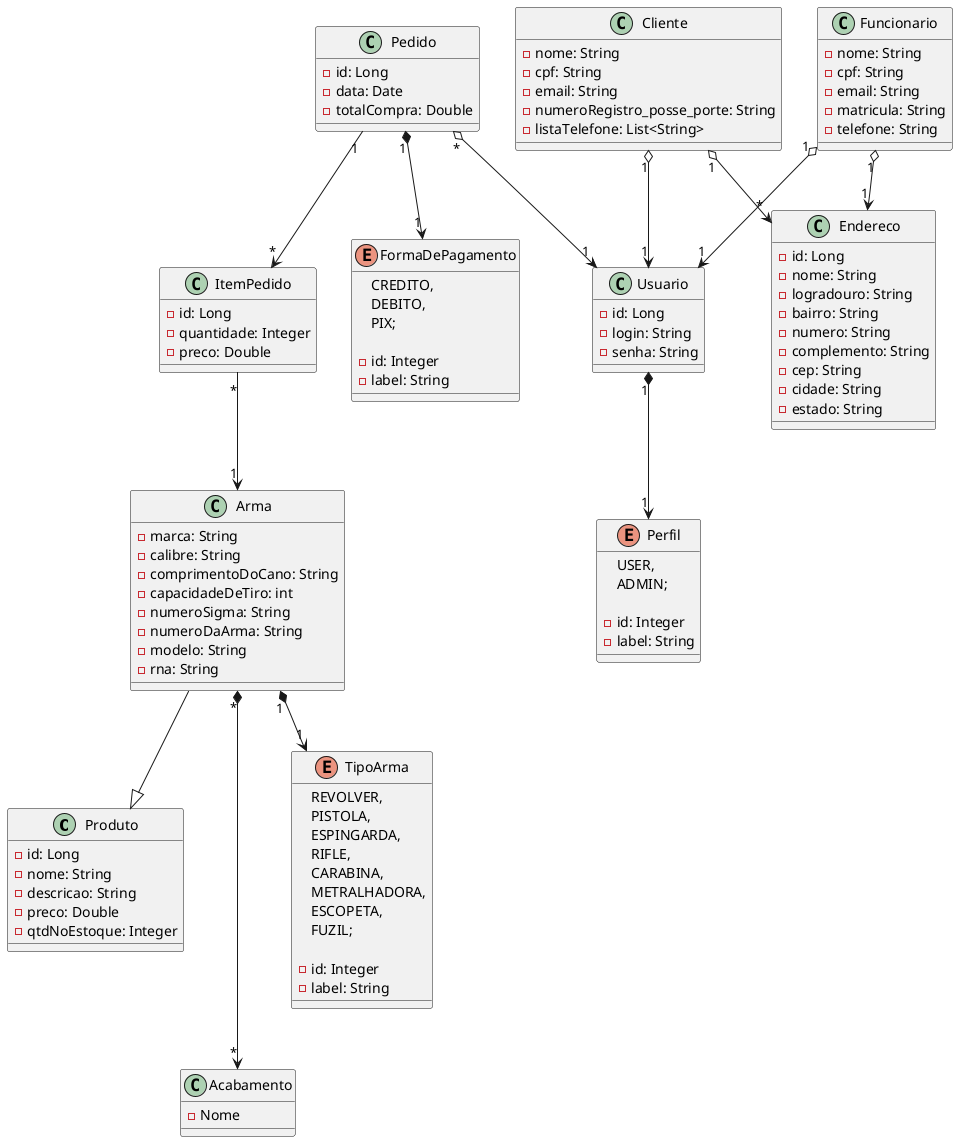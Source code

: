 @startuml Eccomerce
'========Produto========='
class Produto{
    - id: Long
    - nome: String
    - descricao: String
    - preco: Double
    - qtdNoEstoque: Integer
}

class Arma{
    - marca: String
    - calibre: String
    - comprimentoDoCano: String
    - capacidadeDeTiro: int
    - numeroSigma: String
    - numeroDaArma: String
    - modelo: String
    - rna: String
}

Class Acabamento{
    - Nome
}

enum TipoArma{
    REVOLVER,
    PISTOLA,
    ESPINGARDA,
    RIFLE,
    CARABINA,
    METRALHADORA,
    ESCOPETA,
    FUZIL;

    - id: Integer
    - label: String
}

'========Usuario========='
class Usuario{
    - id: Long
    - login: String
    - senha: String
}

enum Perfil{
    USER,
    ADMIN;

    - id: Integer
    - label: String
}

class Funcionario{
    - nome: String
    - cpf: String
    - email: String
    - matricula: String
    - telefone: String
}

class Cliente{
    - nome: String
    - cpf: String
    - email: String
    - numeroRegistro_posse_porte: String
    - listaTelefone: List<String>
}
'========Venda========='
class Pedido {
    - id: Long
    - data: Date
    - totalCompra: Double
}

class ItemPedido {
    - id: Long
    - quantidade: Integer
    - preco: Double
}
'========Pagamento========='
enum FormaDePagamento {
    CREDITO,
    DEBITO,
    PIX;

    - id: Integer
    - label: String
}
'========Endereco========='
class Endereco {
    - id: Long
    - nome: String
    - logradouro: String
    - bairro: String
    - numero: String
    - complemento: String
    - cep: String
    - cidade: String
    - estado: String
}

'========Relacionamentos========='

Pedido "1" *--> "1" FormaDePagamento
Pedido "1" --> "*" ItemPedido
Pedido "*" o--> "1" Usuario

ItemPedido "*" --> "1" Arma

Usuario "1" *--> "1" Perfil
Funcionario "1" o--> "1" Usuario
Funcionario "1" o--> "1" Endereco
Cliente "1" o--> "*" Endereco
Cliente "1" o--> "1" Usuario

Arma --|> Produto
Arma "1" *--> "1" TipoArma
Arma "*" *---> "*" Acabamento

@enduml

